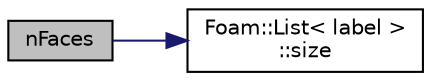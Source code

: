 digraph "nFaces"
{
  bgcolor="transparent";
  edge [fontname="Helvetica",fontsize="10",labelfontname="Helvetica",labelfontsize="10"];
  node [fontname="Helvetica",fontsize="10",shape=record];
  rankdir="LR";
  Node1 [label="nFaces",height=0.2,width=0.4,color="black", fillcolor="grey75", style="filled", fontcolor="black"];
  Node1 -> Node2 [color="midnightblue",fontsize="10",style="solid",fontname="Helvetica"];
  Node2 [label="Foam::List\< label \>\l::size",height=0.2,width=0.4,color="black",URL="$a01395.html#a723361dc2020160f5492e8fe2d09fa44",tooltip="Return the number of elements in the UList. "];
}
